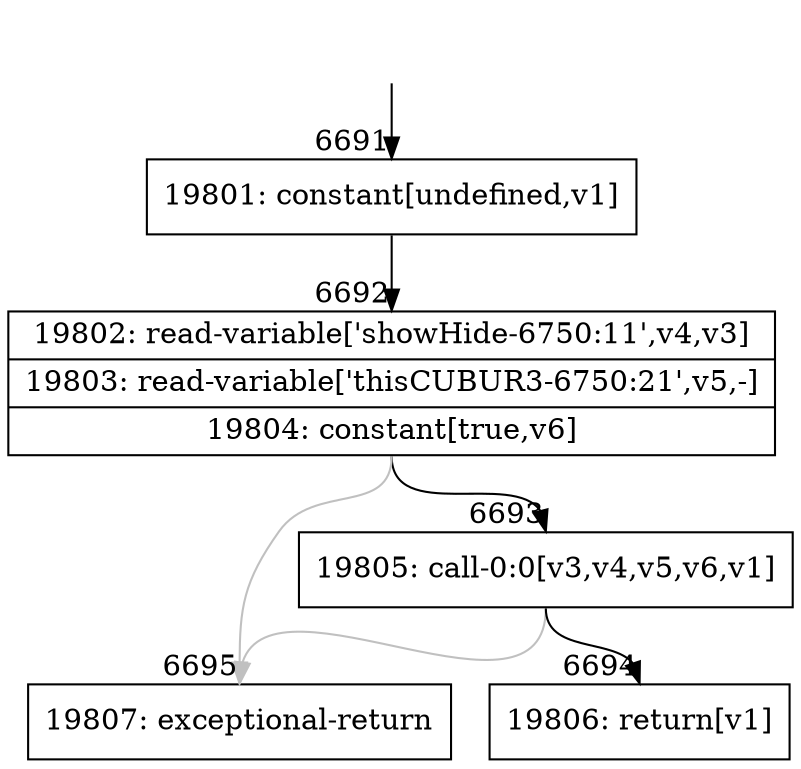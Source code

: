 digraph {
rankdir="TD"
BB_entry422[shape=none,label=""];
BB_entry422 -> BB6691 [tailport=s, headport=n, headlabel="    6691"]
BB6691 [shape=record label="{19801: constant[undefined,v1]}" ] 
BB6691 -> BB6692 [tailport=s, headport=n, headlabel="      6692"]
BB6692 [shape=record label="{19802: read-variable['showHide-6750:11',v4,v3]|19803: read-variable['thisCUBUR3-6750:21',v5,-]|19804: constant[true,v6]}" ] 
BB6692 -> BB6693 [tailport=s, headport=n, headlabel="      6693"]
BB6692 -> BB6695 [tailport=s, headport=n, color=gray, headlabel="      6695"]
BB6693 [shape=record label="{19805: call-0:0[v3,v4,v5,v6,v1]}" ] 
BB6693 -> BB6694 [tailport=s, headport=n, headlabel="      6694"]
BB6693 -> BB6695 [tailport=s, headport=n, color=gray]
BB6694 [shape=record label="{19806: return[v1]}" ] 
BB6695 [shape=record label="{19807: exceptional-return}" ] 
}
